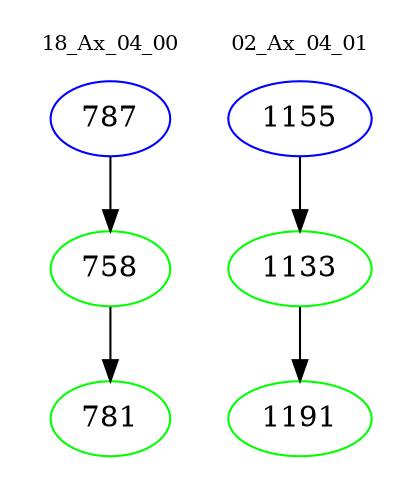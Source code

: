digraph{
subgraph cluster_0 {
color = white
label = "18_Ax_04_00";
fontsize=10;
T0_787 [label="787", color="blue"]
T0_787 -> T0_758 [color="black"]
T0_758 [label="758", color="green"]
T0_758 -> T0_781 [color="black"]
T0_781 [label="781", color="green"]
}
subgraph cluster_1 {
color = white
label = "02_Ax_04_01";
fontsize=10;
T1_1155 [label="1155", color="blue"]
T1_1155 -> T1_1133 [color="black"]
T1_1133 [label="1133", color="green"]
T1_1133 -> T1_1191 [color="black"]
T1_1191 [label="1191", color="green"]
}
}
